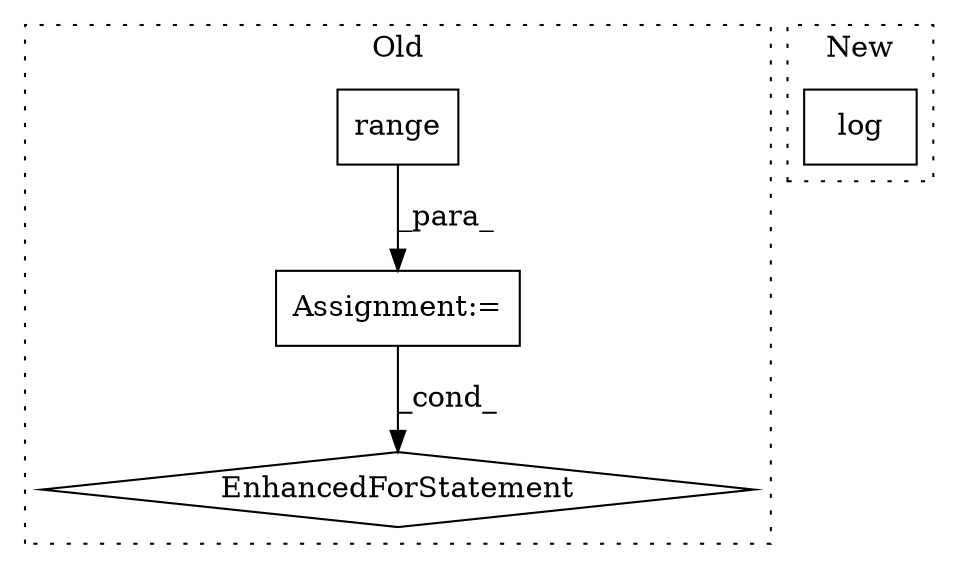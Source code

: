 digraph G {
subgraph cluster0 {
1 [label="range" a="32" s="13520,13529" l="6,1" shape="box"];
3 [label="Assignment:=" a="7" s="13455,13530" l="57,2" shape="box"];
4 [label="EnhancedForStatement" a="70" s="13455,13530" l="57,2" shape="diamond"];
label = "Old";
style="dotted";
}
subgraph cluster1 {
2 [label="log" a="32" s="11921,11936" l="4,1" shape="box"];
label = "New";
style="dotted";
}
1 -> 3 [label="_para_"];
3 -> 4 [label="_cond_"];
}
